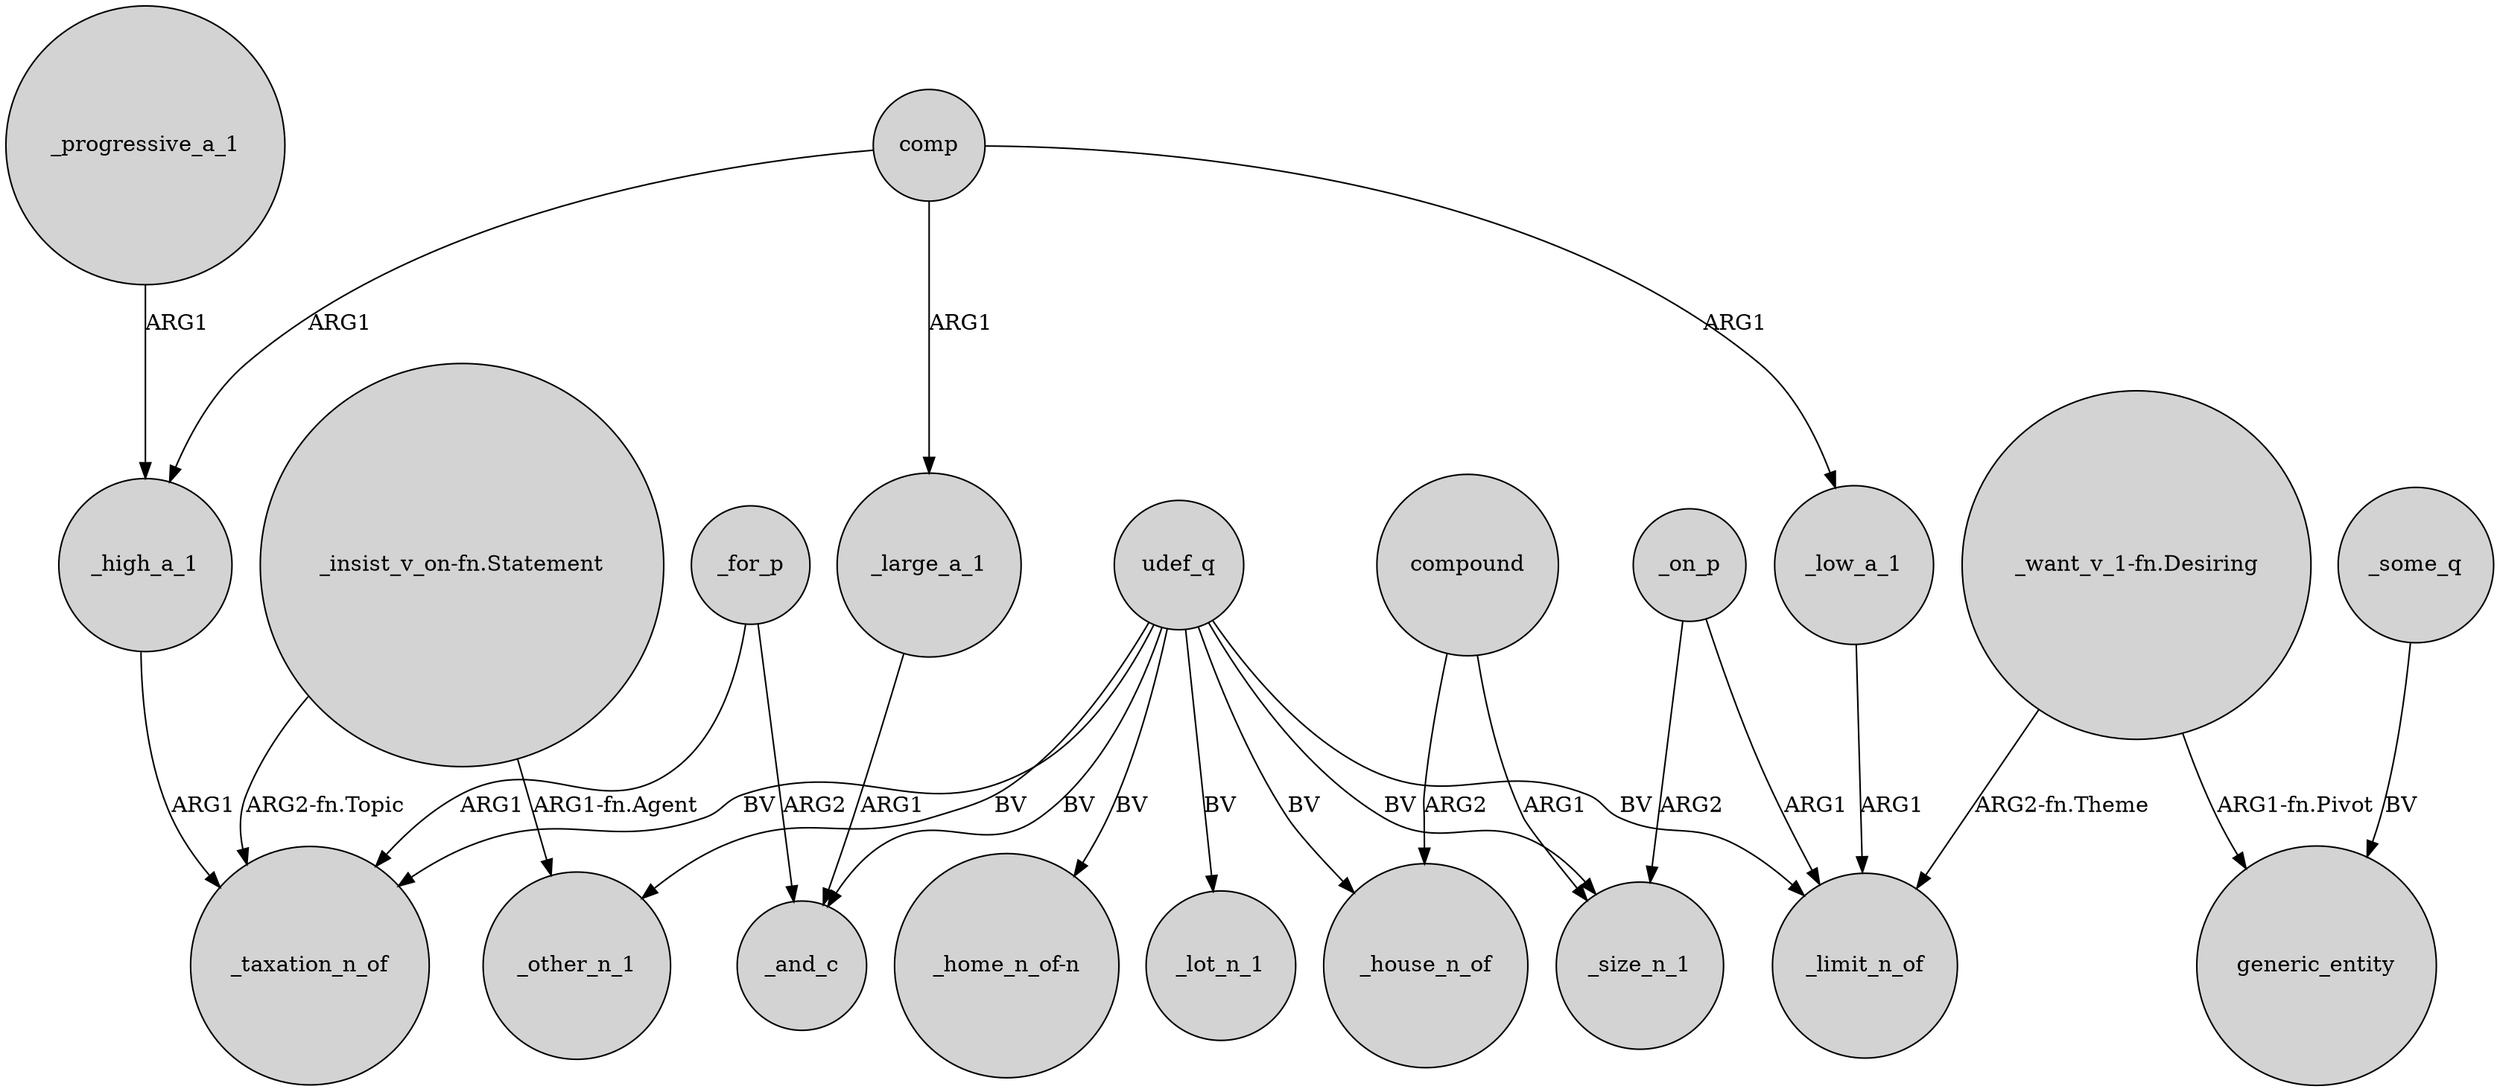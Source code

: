 digraph {
	node [shape=circle style=filled]
	_for_p -> _taxation_n_of [label=ARG1]
	_high_a_1 -> _taxation_n_of [label=ARG1]
	udef_q -> _size_n_1 [label=BV]
	_large_a_1 -> _and_c [label=ARG1]
	comp -> _large_a_1 [label=ARG1]
	"_insist_v_on-fn.Statement" -> _other_n_1 [label="ARG1-fn.Agent"]
	udef_q -> "_home_n_of-n" [label=BV]
	compound -> _size_n_1 [label=ARG1]
	_for_p -> _and_c [label=ARG2]
	comp -> _high_a_1 [label=ARG1]
	"_want_v_1-fn.Desiring" -> generic_entity [label="ARG1-fn.Pivot"]
	udef_q -> _other_n_1 [label=BV]
	compound -> _house_n_of [label=ARG2]
	_progressive_a_1 -> _high_a_1 [label=ARG1]
	"_want_v_1-fn.Desiring" -> _limit_n_of [label="ARG2-fn.Theme"]
	_on_p -> _size_n_1 [label=ARG2]
	_low_a_1 -> _limit_n_of [label=ARG1]
	_some_q -> generic_entity [label=BV]
	udef_q -> _taxation_n_of [label=BV]
	udef_q -> _house_n_of [label=BV]
	"_insist_v_on-fn.Statement" -> _taxation_n_of [label="ARG2-fn.Topic"]
	udef_q -> _and_c [label=BV]
	udef_q -> _lot_n_1 [label=BV]
	_on_p -> _limit_n_of [label=ARG1]
	udef_q -> _limit_n_of [label=BV]
	comp -> _low_a_1 [label=ARG1]
}
